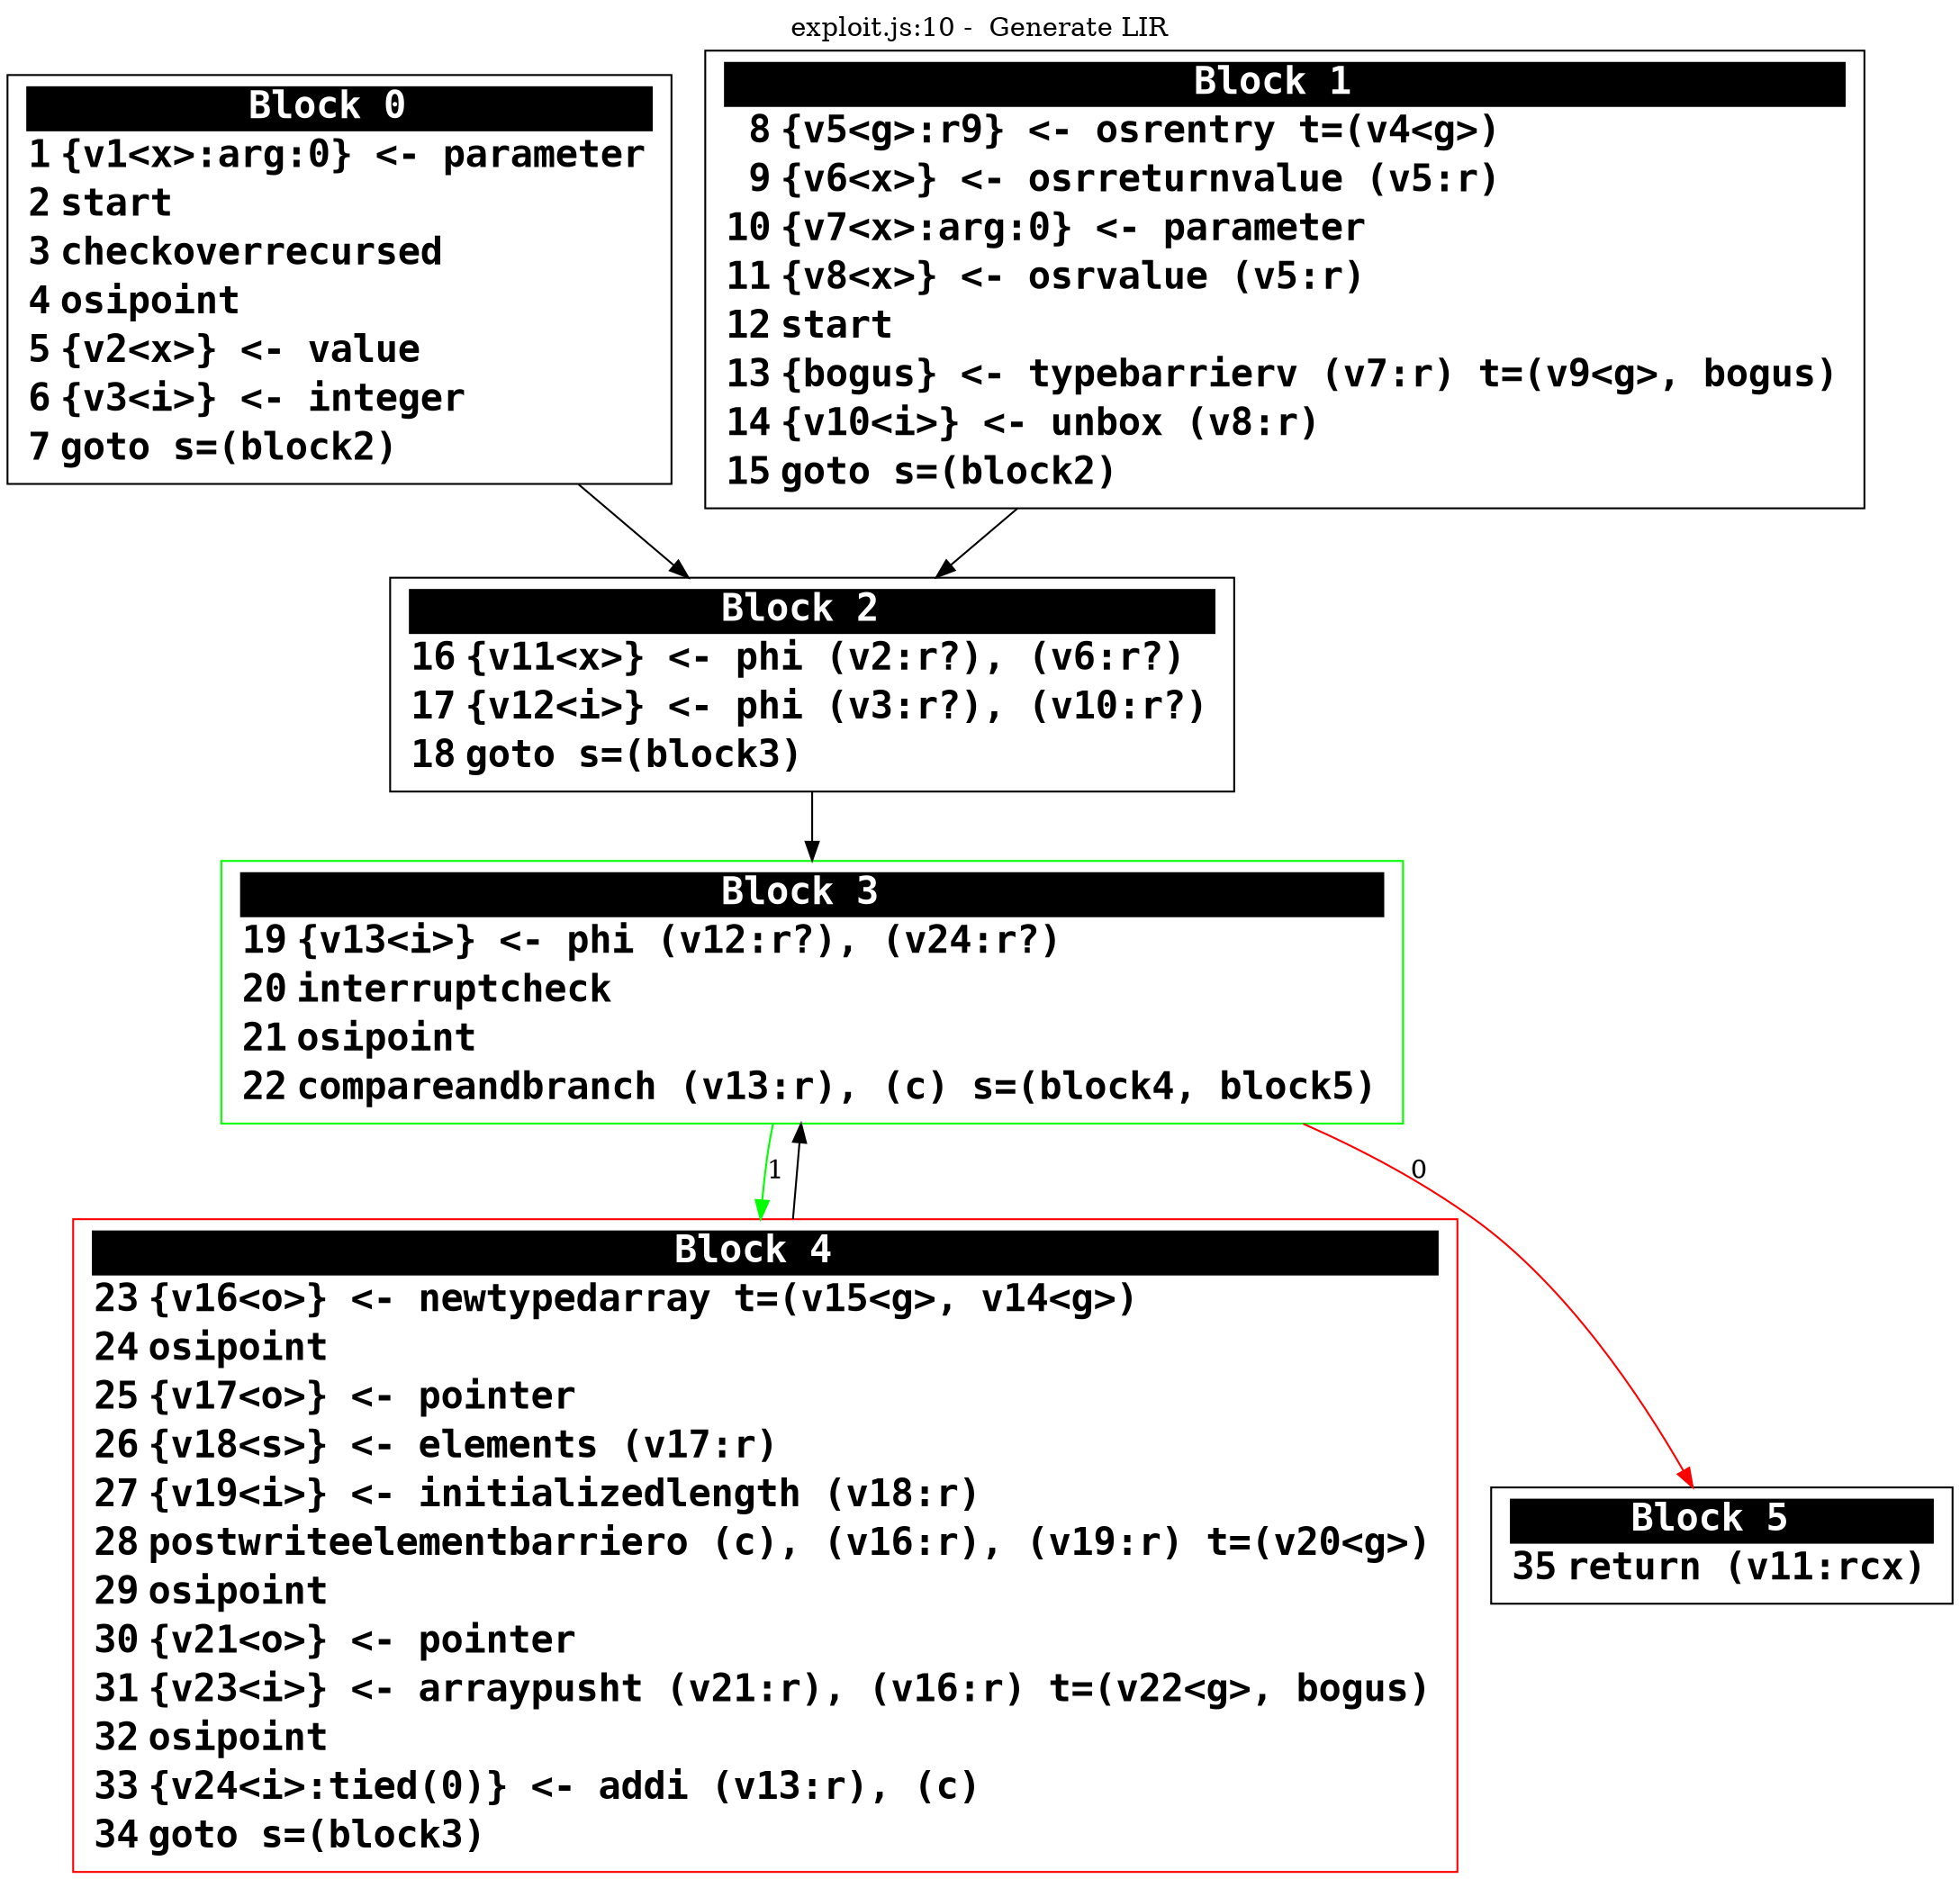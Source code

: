 digraph {
labelloc = t;
labelfontsize = 30;
label = "exploit.js:10 -  Generate LIR";
  rankdir=TB
  splines=true

  "Block0" [ shape=box fontsize=20 fontname="Consolas Bold" label=<<table border="0" cellborder="0" cellpadding="1"><tr><td align="center" bgcolor="black" colspan="3"><font color="white">Block 0 </font></td></tr><tr><td align="right" port="i1">1</td><td align="left">{v1&lt;x&gt;:arg:0} &lt;- parameter</td></tr><tr><td align="right" port="i2">2</td><td align="left">start</td></tr><tr><td align="right" port="i3">3</td><td align="left">checkoverrecursed</td></tr><tr><td align="right" port="i4">4</td><td align="left">osipoint</td></tr><tr><td align="right" port="i5">5</td><td align="left">{v2&lt;x&gt;} &lt;- value</td></tr><tr><td align="right" port="i6">6</td><td align="left">{v3&lt;i&gt;} &lt;- integer</td></tr><tr><td align="right" port="i7">7</td><td align="left">goto s=(block2)</td></tr></table>> ] ;
  "Block1" [ shape=box fontsize=20 fontname="Consolas Bold" label=<<table border="0" cellborder="0" cellpadding="1"><tr><td align="center" bgcolor="black" colspan="3"><font color="white">Block 1 </font></td></tr><tr><td align="right" port="i8">8</td><td align="left">{v5&lt;g&gt;:r9} &lt;- osrentry t=(v4&lt;g&gt;)</td></tr><tr><td align="right" port="i9">9</td><td align="left">{v6&lt;x&gt;} &lt;- osrreturnvalue (v5:r)</td></tr><tr><td align="right" port="i10">10</td><td align="left">{v7&lt;x&gt;:arg:0} &lt;- parameter</td></tr><tr><td align="right" port="i11">11</td><td align="left">{v8&lt;x&gt;} &lt;- osrvalue (v5:r)</td></tr><tr><td align="right" port="i12">12</td><td align="left">start</td></tr><tr><td align="right" port="i13">13</td><td align="left">{bogus} &lt;- typebarrierv (v7:r) t=(v9&lt;g&gt;, bogus)</td></tr><tr><td align="right" port="i14">14</td><td align="left">{v10&lt;i&gt;} &lt;- unbox (v8:r)</td></tr><tr><td align="right" port="i15">15</td><td align="left">goto s=(block2)</td></tr></table>> ] ;
  "Block2" [ shape=box fontsize=20 fontname="Consolas Bold" label=<<table border="0" cellborder="0" cellpadding="1"><tr><td align="center" bgcolor="black" colspan="3"><font color="white">Block 2 </font></td></tr><tr><td align="right" port="i16">16</td><td align="left">{v11&lt;x&gt;} &lt;- phi (v2:r?), (v6:r?)</td></tr><tr><td align="right" port="i17">17</td><td align="left">{v12&lt;i&gt;} &lt;- phi (v3:r?), (v10:r?)</td></tr><tr><td align="right" port="i18">18</td><td align="left">goto s=(block3)</td></tr></table>> ] ;
  "Block3" [ color=green shape=box fontsize=20 fontname="Consolas Bold" label=<<table border="0" cellborder="0" cellpadding="1"><tr><td align="center" bgcolor="black" colspan="3"><font color="white">Block 3 </font></td></tr><tr><td align="right" port="i19">19</td><td align="left">{v13&lt;i&gt;} &lt;- phi (v12:r?), (v24:r?)</td></tr><tr><td align="right" port="i20">20</td><td align="left">interruptcheck</td></tr><tr><td align="right" port="i21">21</td><td align="left">osipoint</td></tr><tr><td align="right" port="i22">22</td><td align="left">compareandbranch (v13:r), (c) s=(block4, block5)</td></tr></table>> ] ;
  "Block4" [ color=red shape=box fontsize=20 fontname="Consolas Bold" label=<<table border="0" cellborder="0" cellpadding="1"><tr><td align="center" bgcolor="black" colspan="3"><font color="white">Block 4 </font></td></tr><tr><td align="right" port="i23">23</td><td align="left">{v16&lt;o&gt;} &lt;- newtypedarray t=(v15&lt;g&gt;, v14&lt;g&gt;)</td></tr><tr><td align="right" port="i24">24</td><td align="left">osipoint</td></tr><tr><td align="right" port="i25">25</td><td align="left">{v17&lt;o&gt;} &lt;- pointer</td></tr><tr><td align="right" port="i26">26</td><td align="left">{v18&lt;s&gt;} &lt;- elements (v17:r)</td></tr><tr><td align="right" port="i27">27</td><td align="left">{v19&lt;i&gt;} &lt;- initializedlength (v18:r)</td></tr><tr><td align="right" port="i28">28</td><td align="left">postwriteelementbarriero (c), (v16:r), (v19:r) t=(v20&lt;g&gt;)</td></tr><tr><td align="right" port="i29">29</td><td align="left">osipoint</td></tr><tr><td align="right" port="i30">30</td><td align="left">{v21&lt;o&gt;} &lt;- pointer</td></tr><tr><td align="right" port="i31">31</td><td align="left">{v23&lt;i&gt;} &lt;- arraypusht (v21:r), (v16:r) t=(v22&lt;g&gt;, bogus)</td></tr><tr><td align="right" port="i32">32</td><td align="left">osipoint</td></tr><tr><td align="right" port="i33">33</td><td align="left">{v24&lt;i&gt;:tied(0)} &lt;- addi (v13:r), (c)</td></tr><tr><td align="right" port="i34">34</td><td align="left">goto s=(block3)</td></tr></table>> ] ;
  "Block5" [ shape=box fontsize=20 fontname="Consolas Bold" label=<<table border="0" cellborder="0" cellpadding="1"><tr><td align="center" bgcolor="black" colspan="3"><font color="white">Block 5 </font></td></tr><tr><td align="right" port="i35">35</td><td align="left">return (v11:rcx)</td></tr></table>> ] ;

  "Block0" -> "Block2" ;
  "Block1" -> "Block2" ;
  "Block2" -> "Block3" ;
  "Block3" -> "Block4" [ color=green label=1 ] ;
  "Block3" -> "Block5" [ color=red label=0 ] ;
  "Block4" -> "Block3" ;
}
